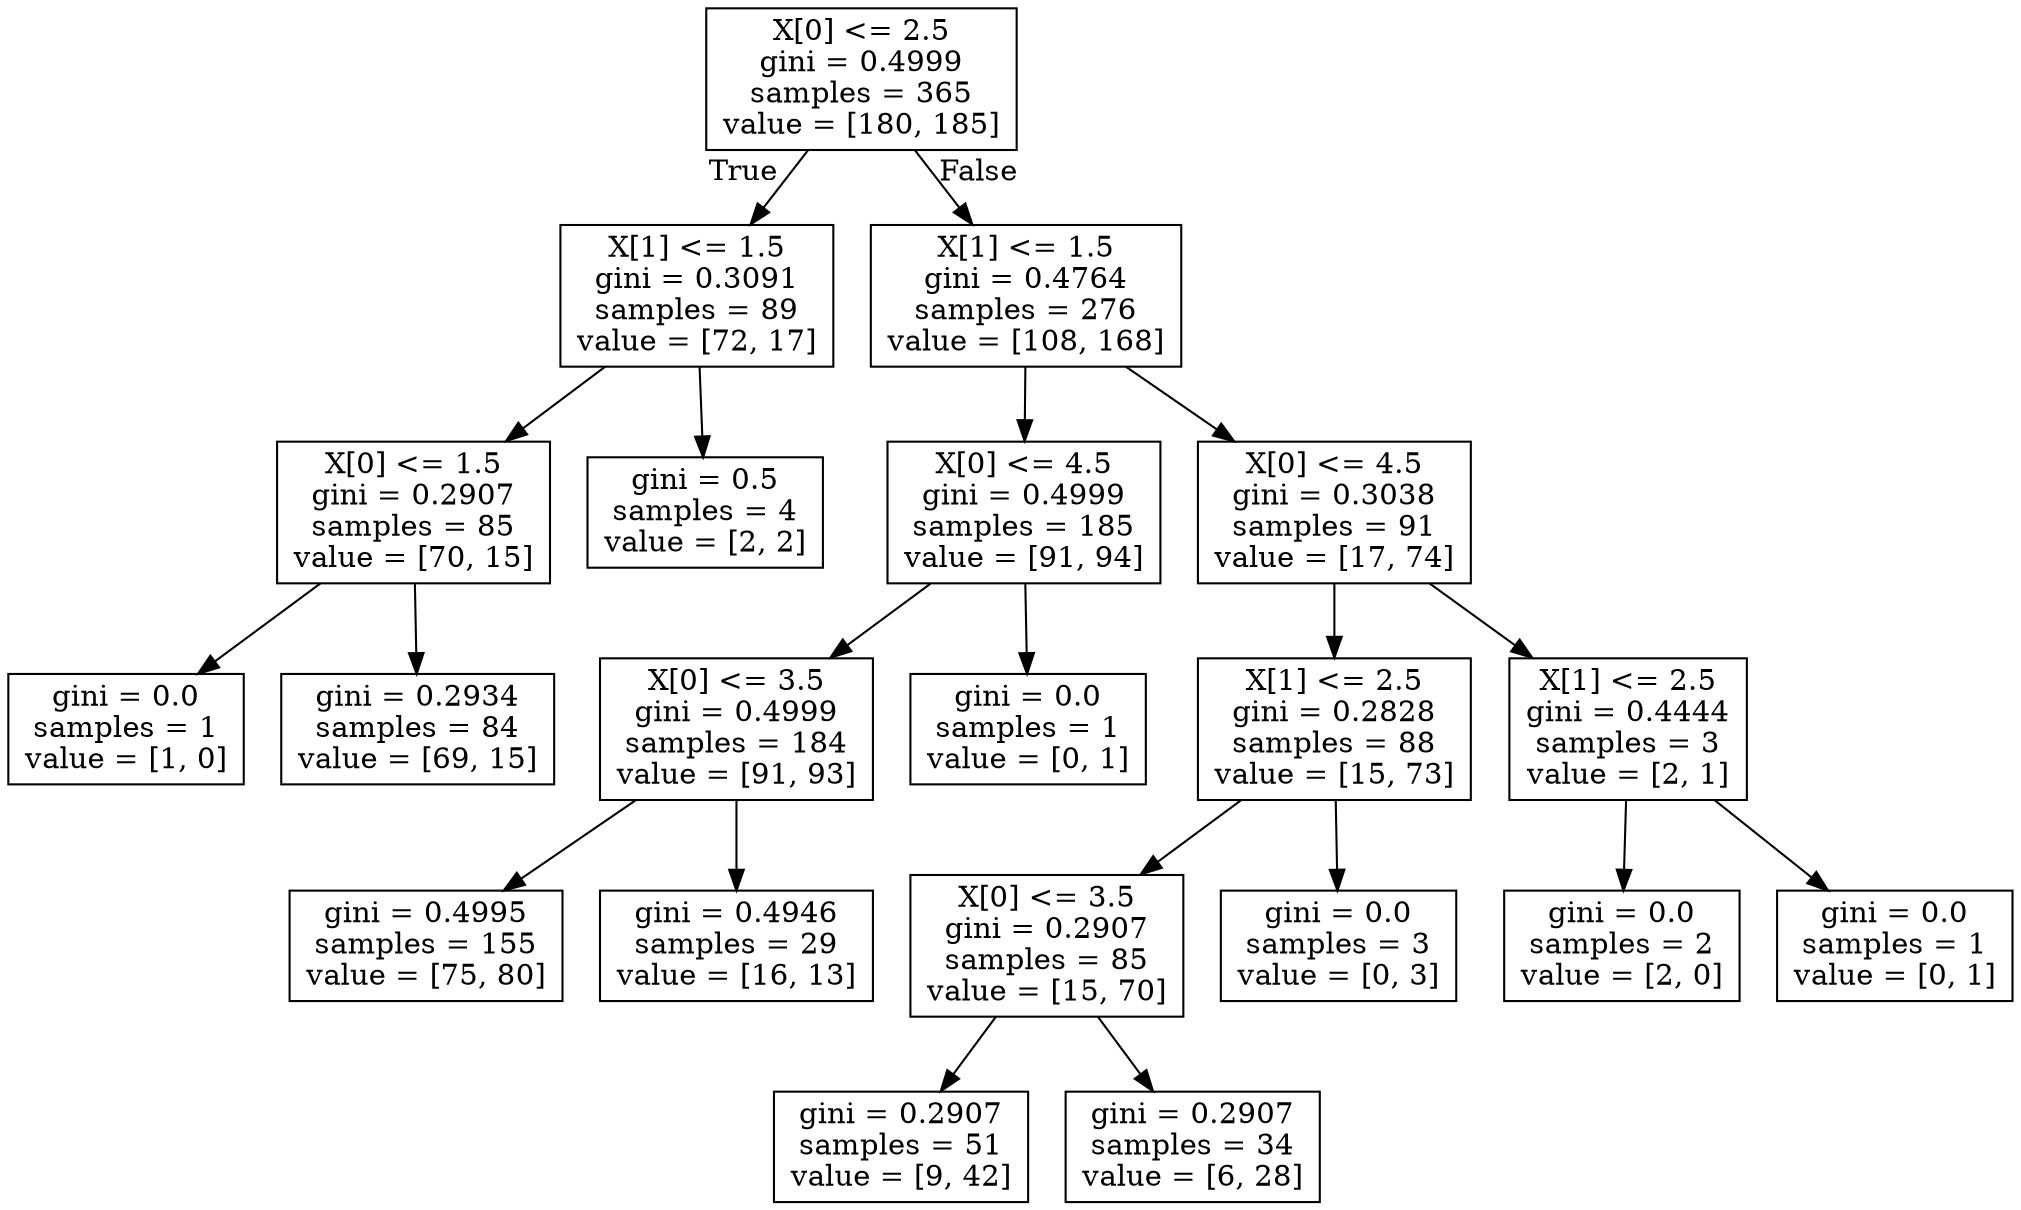 digraph Tree {
node [shape=box] ;
0 [label="X[0] <= 2.5\ngini = 0.4999\nsamples = 365\nvalue = [180, 185]"] ;
1 [label="X[1] <= 1.5\ngini = 0.3091\nsamples = 89\nvalue = [72, 17]"] ;
0 -> 1 [labeldistance=2.5, labelangle=45, headlabel="True"] ;
2 [label="X[0] <= 1.5\ngini = 0.2907\nsamples = 85\nvalue = [70, 15]"] ;
1 -> 2 ;
3 [label="gini = 0.0\nsamples = 1\nvalue = [1, 0]"] ;
2 -> 3 ;
4 [label="gini = 0.2934\nsamples = 84\nvalue = [69, 15]"] ;
2 -> 4 ;
5 [label="gini = 0.5\nsamples = 4\nvalue = [2, 2]"] ;
1 -> 5 ;
6 [label="X[1] <= 1.5\ngini = 0.4764\nsamples = 276\nvalue = [108, 168]"] ;
0 -> 6 [labeldistance=2.5, labelangle=-45, headlabel="False"] ;
7 [label="X[0] <= 4.5\ngini = 0.4999\nsamples = 185\nvalue = [91, 94]"] ;
6 -> 7 ;
8 [label="X[0] <= 3.5\ngini = 0.4999\nsamples = 184\nvalue = [91, 93]"] ;
7 -> 8 ;
9 [label="gini = 0.4995\nsamples = 155\nvalue = [75, 80]"] ;
8 -> 9 ;
10 [label="gini = 0.4946\nsamples = 29\nvalue = [16, 13]"] ;
8 -> 10 ;
11 [label="gini = 0.0\nsamples = 1\nvalue = [0, 1]"] ;
7 -> 11 ;
12 [label="X[0] <= 4.5\ngini = 0.3038\nsamples = 91\nvalue = [17, 74]"] ;
6 -> 12 ;
13 [label="X[1] <= 2.5\ngini = 0.2828\nsamples = 88\nvalue = [15, 73]"] ;
12 -> 13 ;
14 [label="X[0] <= 3.5\ngini = 0.2907\nsamples = 85\nvalue = [15, 70]"] ;
13 -> 14 ;
15 [label="gini = 0.2907\nsamples = 51\nvalue = [9, 42]"] ;
14 -> 15 ;
16 [label="gini = 0.2907\nsamples = 34\nvalue = [6, 28]"] ;
14 -> 16 ;
17 [label="gini = 0.0\nsamples = 3\nvalue = [0, 3]"] ;
13 -> 17 ;
18 [label="X[1] <= 2.5\ngini = 0.4444\nsamples = 3\nvalue = [2, 1]"] ;
12 -> 18 ;
19 [label="gini = 0.0\nsamples = 2\nvalue = [2, 0]"] ;
18 -> 19 ;
20 [label="gini = 0.0\nsamples = 1\nvalue = [0, 1]"] ;
18 -> 20 ;
}